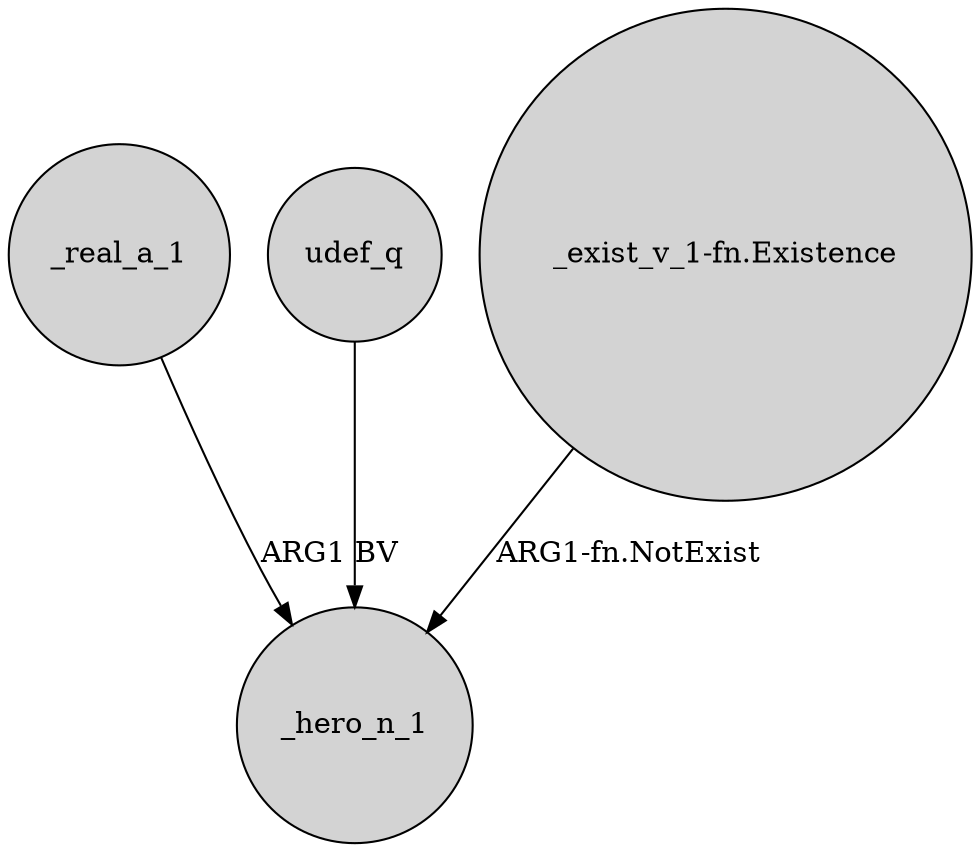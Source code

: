 digraph {
	node [shape=circle style=filled]
	_real_a_1 -> _hero_n_1 [label=ARG1]
	udef_q -> _hero_n_1 [label=BV]
	"_exist_v_1-fn.Existence" -> _hero_n_1 [label="ARG1-fn.NotExist"]
}
